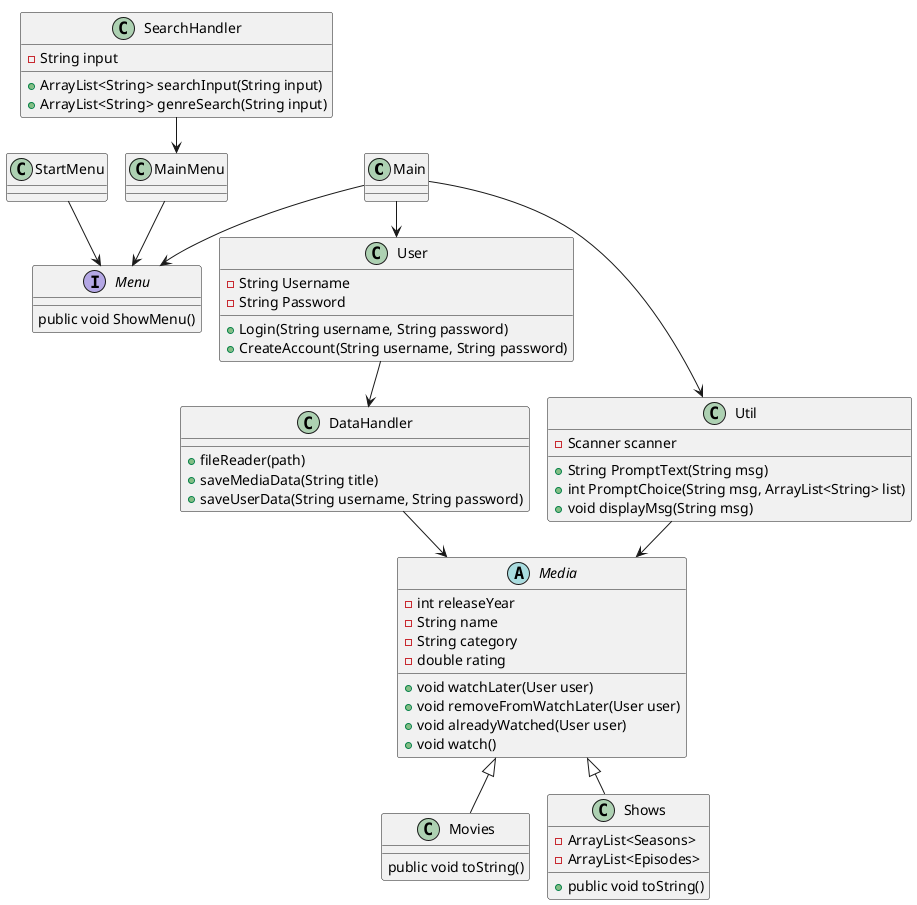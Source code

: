 @startuml
!pragma layout smetana

Class Main{
}

Interface Menu{
public void ShowMenu()
}

Class StartMenu{
}

Class MainMenu{
}

Class User{
- String Username
- String Password
+ Login(String username, String password)
+ CreateAccount(String username, String password)
}

Class SearchHandler {
- String input
+ ArrayList<String> searchInput(String input)
+ ArrayList<String> genreSearch(String input)
}

Class DataHandler{
+ fileReader(path)
+ saveMediaData(String title)
+ saveUserData(String username, String password)
}

Abstract Media{
- int releaseYear
- String name
- String category
- double rating
+ void watchLater(User user)
+ void removeFromWatchLater(User user)
+ void alreadyWatched(User user)
+ void watch()
}

Class Util{
- Scanner scanner
+ String PromptText(String msg)
+ int PromptChoice(String msg, ArrayList<String> list)
+ void displayMsg(String msg)
}

Class Movies{
public void toString()
}

Class Shows{
- ArrayList<Seasons>
- ArrayList<Episodes>
+ public void toString()
}

Main --> Menu
Main --> Util
Main --> User
StartMenu --> Menu
MainMenu --> Menu
Util --> Media
Media <|-- Shows
Media <|-- Movies
User --> DataHandler
DataHandler --> Media
SearchHandler --> MainMenu








@enduml